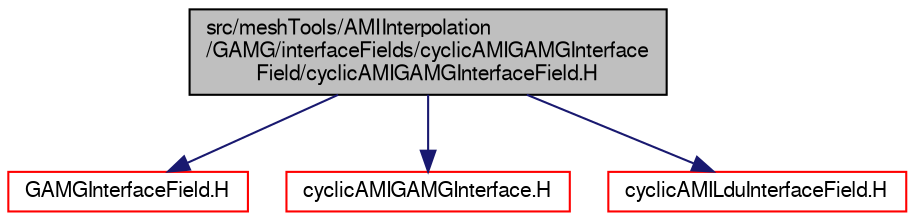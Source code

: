 digraph "src/meshTools/AMIInterpolation/GAMG/interfaceFields/cyclicAMIGAMGInterfaceField/cyclicAMIGAMGInterfaceField.H"
{
  bgcolor="transparent";
  edge [fontname="FreeSans",fontsize="10",labelfontname="FreeSans",labelfontsize="10"];
  node [fontname="FreeSans",fontsize="10",shape=record];
  Node0 [label="src/meshTools/AMIInterpolation\l/GAMG/interfaceFields/cyclicAMIGAMGInterface\lField/cyclicAMIGAMGInterfaceField.H",height=0.2,width=0.4,color="black", fillcolor="grey75", style="filled", fontcolor="black"];
  Node0 -> Node1 [color="midnightblue",fontsize="10",style="solid",fontname="FreeSans"];
  Node1 [label="GAMGInterfaceField.H",height=0.2,width=0.4,color="red",URL="$a10910.html"];
  Node0 -> Node140 [color="midnightblue",fontsize="10",style="solid",fontname="FreeSans"];
  Node140 [label="cyclicAMIGAMGInterface.H",height=0.2,width=0.4,color="red",URL="$a07325.html"];
  Node0 -> Node207 [color="midnightblue",fontsize="10",style="solid",fontname="FreeSans"];
  Node207 [label="cyclicAMILduInterfaceField.H",height=0.2,width=0.4,color="red",URL="$a07379.html"];
}
